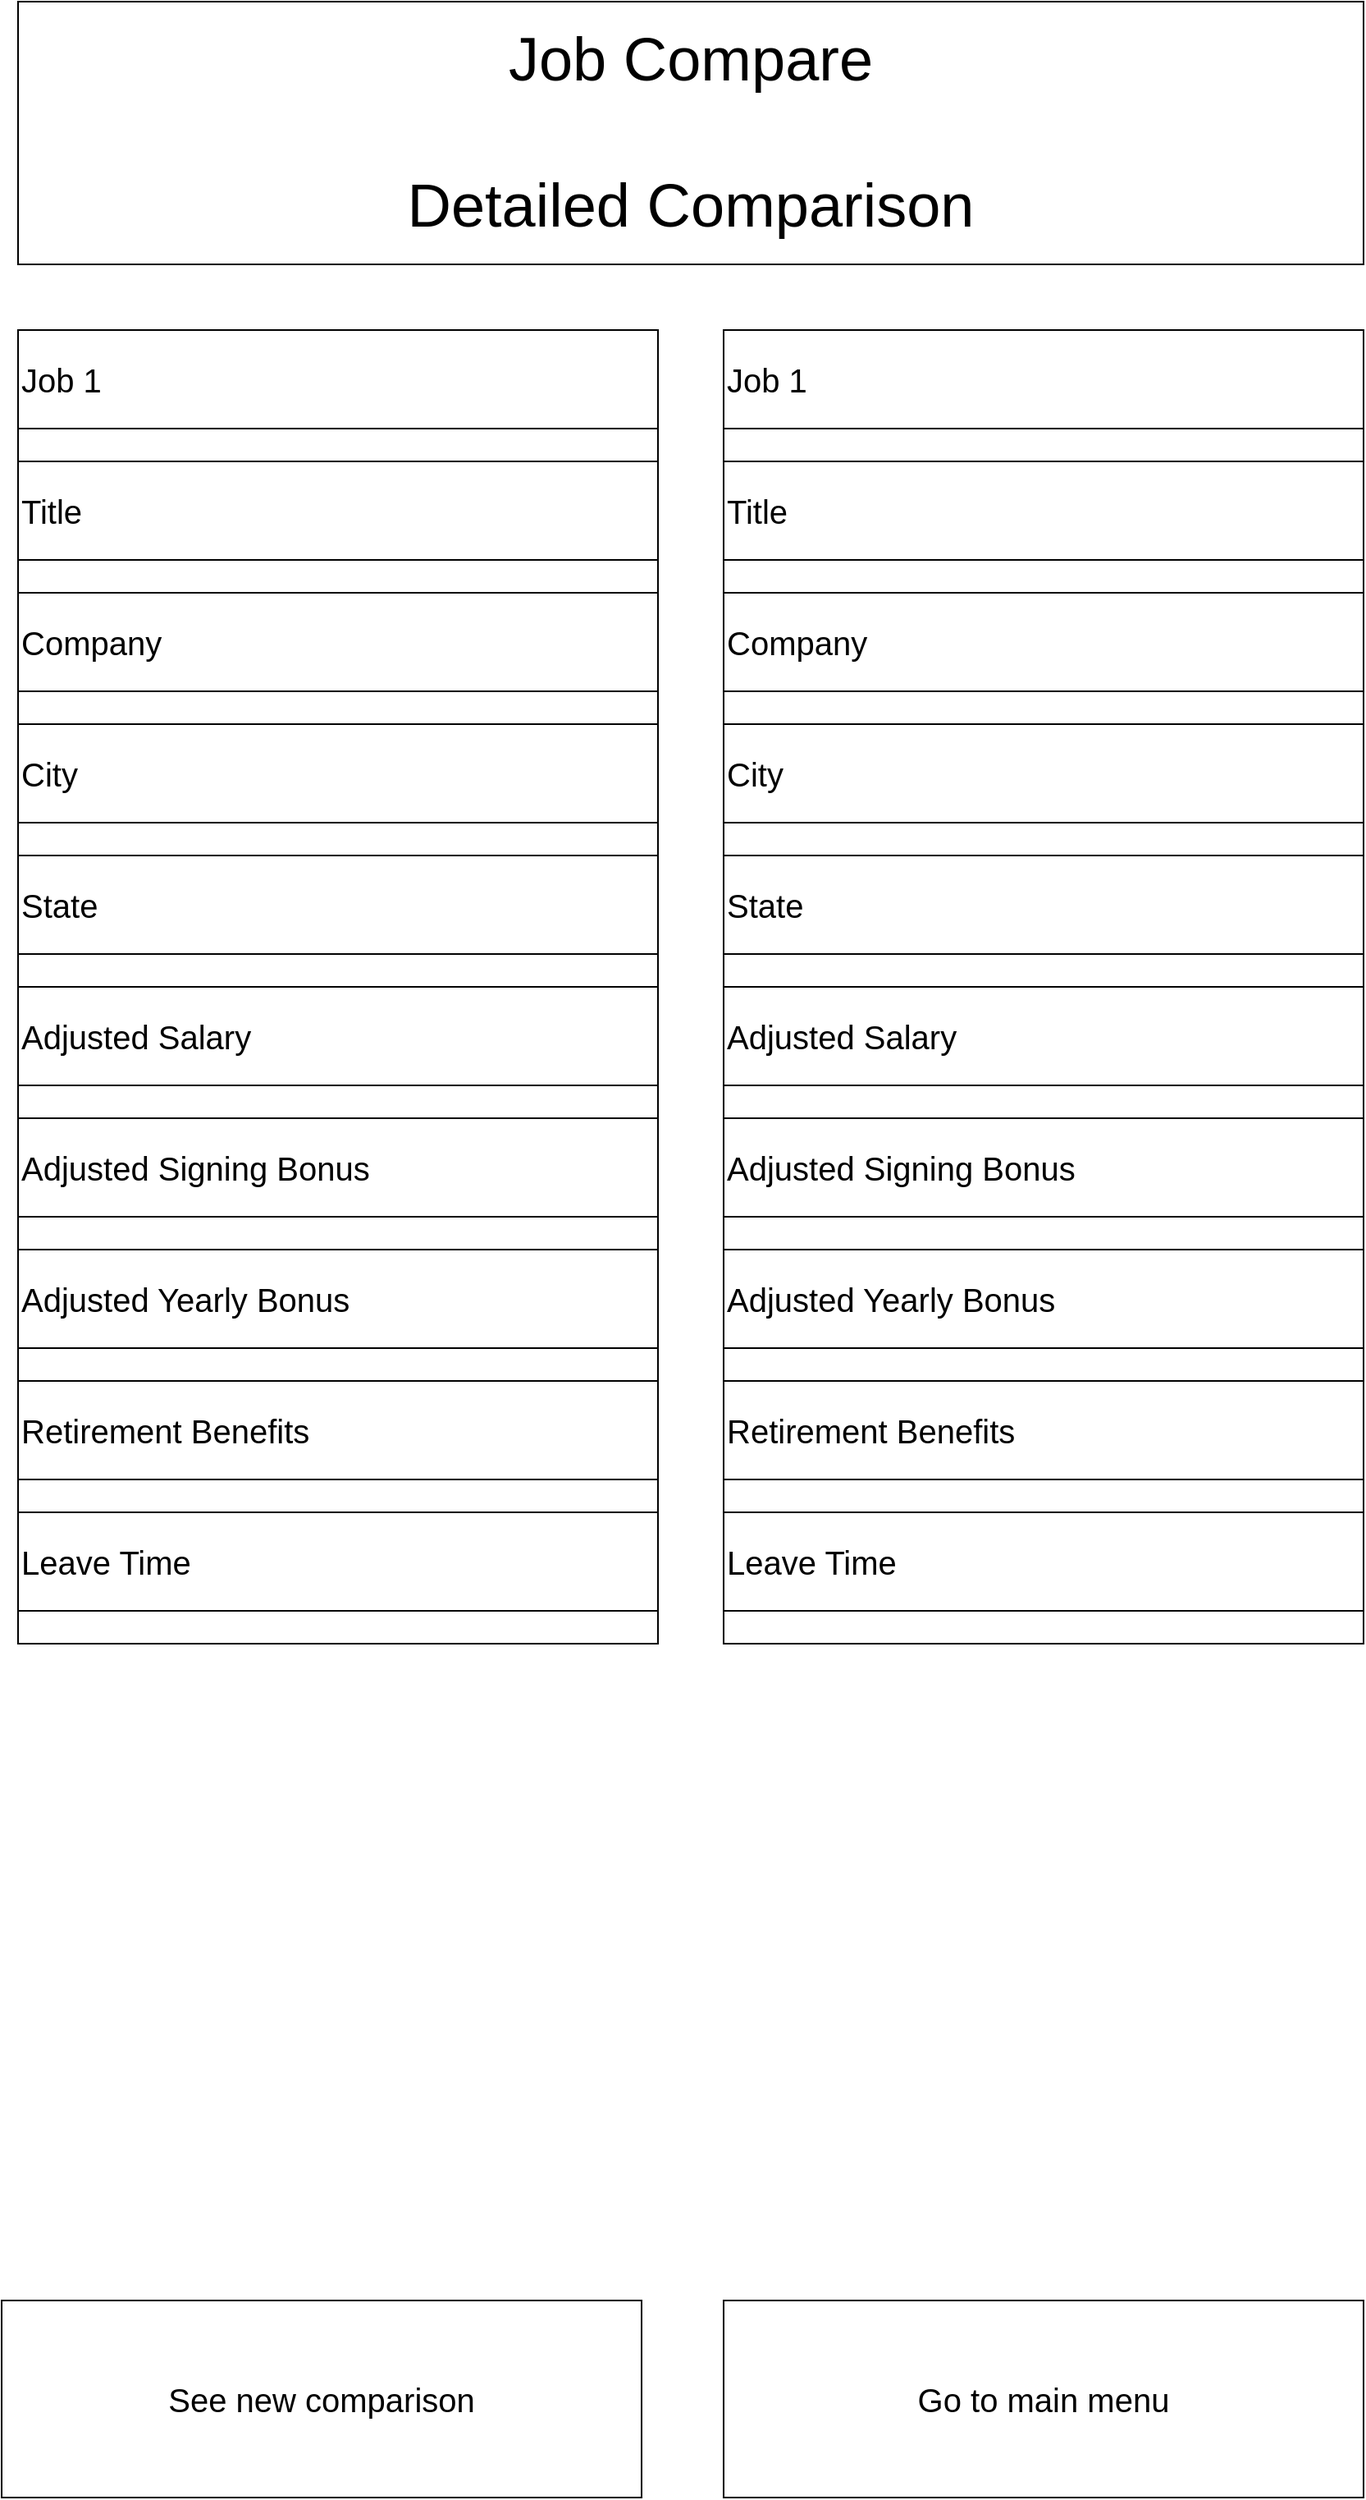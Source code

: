 <mxfile version="13.3.0" type="device"><diagram id="qDWbketH0qs1eZJONCuP" name="Page-1"><mxGraphModel dx="1422" dy="753" grid="1" gridSize="10" guides="1" tooltips="1" connect="1" arrows="1" fold="1" page="1" pageScale="1" pageWidth="900" pageHeight="1600" math="0" shadow="0"><root><mxCell id="0"/><mxCell id="1" parent="0"/><mxCell id="U-6Zs2WmDwUkNQCH_cOZ-13" value="" style="rounded=0;whiteSpace=wrap;html=1;" vertex="1" parent="1"><mxGeometry x="40" y="240" width="390" height="800" as="geometry"/></mxCell><mxCell id="U-6Zs2WmDwUkNQCH_cOZ-1" value="&lt;font style=&quot;font-size: 37px&quot;&gt;Job Compare&lt;br&gt;&lt;br&gt;Detailed Comparison&lt;br&gt;&lt;/font&gt;" style="rounded=0;whiteSpace=wrap;html=1;" vertex="1" parent="1"><mxGeometry x="40" y="40" width="820" height="160" as="geometry"/></mxCell><mxCell id="U-6Zs2WmDwUkNQCH_cOZ-2" value="&lt;font style=&quot;font-size: 20px&quot;&gt;Title&lt;/font&gt;" style="rounded=0;whiteSpace=wrap;html=1;align=left;" vertex="1" parent="1"><mxGeometry x="40" y="320" width="390" height="60" as="geometry"/></mxCell><mxCell id="U-6Zs2WmDwUkNQCH_cOZ-3" value="&lt;font style=&quot;font-size: 20px&quot;&gt;Company&lt;/font&gt;" style="rounded=0;whiteSpace=wrap;html=1;align=left;" vertex="1" parent="1"><mxGeometry x="40" y="400" width="390" height="60" as="geometry"/></mxCell><mxCell id="U-6Zs2WmDwUkNQCH_cOZ-4" value="&lt;font style=&quot;font-size: 20px&quot;&gt;City&lt;/font&gt;" style="rounded=0;whiteSpace=wrap;html=1;align=left;" vertex="1" parent="1"><mxGeometry x="40" y="480" width="390" height="60" as="geometry"/></mxCell><mxCell id="U-6Zs2WmDwUkNQCH_cOZ-5" value="&lt;font style=&quot;font-size: 20px&quot;&gt;State&lt;/font&gt;" style="rounded=0;whiteSpace=wrap;html=1;align=left;" vertex="1" parent="1"><mxGeometry x="40" y="560" width="390" height="60" as="geometry"/></mxCell><mxCell id="U-6Zs2WmDwUkNQCH_cOZ-7" value="&lt;font style=&quot;font-size: 20px&quot;&gt;Adjusted Salary&lt;/font&gt;" style="rounded=0;whiteSpace=wrap;html=1;align=left;" vertex="1" parent="1"><mxGeometry x="40" y="640" width="390" height="60" as="geometry"/></mxCell><mxCell id="U-6Zs2WmDwUkNQCH_cOZ-8" value="&lt;font style=&quot;font-size: 20px&quot;&gt;Adjusted Signing Bonus&lt;/font&gt;" style="rounded=0;whiteSpace=wrap;html=1;align=left;" vertex="1" parent="1"><mxGeometry x="40" y="720" width="390" height="60" as="geometry"/></mxCell><mxCell id="U-6Zs2WmDwUkNQCH_cOZ-9" value="&lt;font style=&quot;font-size: 20px&quot;&gt;Adjusted Yearly Bonus&lt;/font&gt;" style="rounded=0;whiteSpace=wrap;html=1;align=left;" vertex="1" parent="1"><mxGeometry x="40" y="800" width="390" height="60" as="geometry"/></mxCell><mxCell id="U-6Zs2WmDwUkNQCH_cOZ-10" value="&lt;font style=&quot;font-size: 20px&quot;&gt;Retirement Benefits&lt;/font&gt;" style="rounded=0;whiteSpace=wrap;html=1;align=left;" vertex="1" parent="1"><mxGeometry x="40" y="880" width="390" height="60" as="geometry"/></mxCell><mxCell id="U-6Zs2WmDwUkNQCH_cOZ-11" value="&lt;font style=&quot;font-size: 20px&quot;&gt;Leave Time&lt;/font&gt;" style="rounded=0;whiteSpace=wrap;html=1;align=left;" vertex="1" parent="1"><mxGeometry x="40" y="960" width="390" height="60" as="geometry"/></mxCell><mxCell id="U-6Zs2WmDwUkNQCH_cOZ-14" value="&lt;font style=&quot;font-size: 20px&quot;&gt;Job 1&lt;/font&gt;" style="rounded=0;whiteSpace=wrap;html=1;align=left;" vertex="1" parent="1"><mxGeometry x="40" y="240" width="390" height="60" as="geometry"/></mxCell><mxCell id="U-6Zs2WmDwUkNQCH_cOZ-47" value="" style="rounded=0;whiteSpace=wrap;html=1;" vertex="1" parent="1"><mxGeometry x="470" y="240" width="390" height="800" as="geometry"/></mxCell><mxCell id="U-6Zs2WmDwUkNQCH_cOZ-48" value="&lt;font style=&quot;font-size: 20px&quot;&gt;Title&lt;/font&gt;" style="rounded=0;whiteSpace=wrap;html=1;align=left;" vertex="1" parent="1"><mxGeometry x="470" y="320" width="390" height="60" as="geometry"/></mxCell><mxCell id="U-6Zs2WmDwUkNQCH_cOZ-49" value="&lt;font style=&quot;font-size: 20px&quot;&gt;Company&lt;/font&gt;" style="rounded=0;whiteSpace=wrap;html=1;align=left;" vertex="1" parent="1"><mxGeometry x="470" y="400" width="390" height="60" as="geometry"/></mxCell><mxCell id="U-6Zs2WmDwUkNQCH_cOZ-50" value="&lt;font style=&quot;font-size: 20px&quot;&gt;City&lt;/font&gt;" style="rounded=0;whiteSpace=wrap;html=1;align=left;" vertex="1" parent="1"><mxGeometry x="470" y="480" width="390" height="60" as="geometry"/></mxCell><mxCell id="U-6Zs2WmDwUkNQCH_cOZ-51" value="&lt;font style=&quot;font-size: 20px&quot;&gt;State&lt;/font&gt;" style="rounded=0;whiteSpace=wrap;html=1;align=left;" vertex="1" parent="1"><mxGeometry x="470" y="560" width="390" height="60" as="geometry"/></mxCell><mxCell id="U-6Zs2WmDwUkNQCH_cOZ-52" value="&lt;font style=&quot;font-size: 20px&quot;&gt;Adjusted Salary&lt;/font&gt;" style="rounded=0;whiteSpace=wrap;html=1;align=left;" vertex="1" parent="1"><mxGeometry x="470" y="640" width="390" height="60" as="geometry"/></mxCell><mxCell id="U-6Zs2WmDwUkNQCH_cOZ-53" value="&lt;font style=&quot;font-size: 20px&quot;&gt;Adjusted Signing Bonus&lt;/font&gt;" style="rounded=0;whiteSpace=wrap;html=1;align=left;" vertex="1" parent="1"><mxGeometry x="470" y="720" width="390" height="60" as="geometry"/></mxCell><mxCell id="U-6Zs2WmDwUkNQCH_cOZ-54" value="&lt;font style=&quot;font-size: 20px&quot;&gt;Adjusted Yearly Bonus&lt;/font&gt;" style="rounded=0;whiteSpace=wrap;html=1;align=left;" vertex="1" parent="1"><mxGeometry x="470" y="800" width="390" height="60" as="geometry"/></mxCell><mxCell id="U-6Zs2WmDwUkNQCH_cOZ-55" value="&lt;font style=&quot;font-size: 20px&quot;&gt;Retirement Benefits&lt;/font&gt;" style="rounded=0;whiteSpace=wrap;html=1;align=left;" vertex="1" parent="1"><mxGeometry x="470" y="880" width="390" height="60" as="geometry"/></mxCell><mxCell id="U-6Zs2WmDwUkNQCH_cOZ-56" value="&lt;font style=&quot;font-size: 20px&quot;&gt;Leave Time&lt;/font&gt;" style="rounded=0;whiteSpace=wrap;html=1;align=left;" vertex="1" parent="1"><mxGeometry x="470" y="960" width="390" height="60" as="geometry"/></mxCell><mxCell id="U-6Zs2WmDwUkNQCH_cOZ-57" value="&lt;font style=&quot;font-size: 20px&quot;&gt;Job 1&lt;/font&gt;" style="rounded=0;whiteSpace=wrap;html=1;align=left;" vertex="1" parent="1"><mxGeometry x="470" y="240" width="390" height="60" as="geometry"/></mxCell><mxCell id="U-6Zs2WmDwUkNQCH_cOZ-58" value="&lt;span style=&quot;font-size: 20px&quot;&gt;See new comparison&lt;/span&gt;" style="rounded=0;whiteSpace=wrap;html=1;align=center;" vertex="1" parent="1"><mxGeometry x="30" y="1440" width="390" height="120" as="geometry"/></mxCell><mxCell id="U-6Zs2WmDwUkNQCH_cOZ-59" value="&lt;span style=&quot;font-size: 20px&quot;&gt;Go to main menu&lt;/span&gt;" style="rounded=0;whiteSpace=wrap;html=1;align=center;" vertex="1" parent="1"><mxGeometry x="470" y="1440" width="390" height="120" as="geometry"/></mxCell></root></mxGraphModel></diagram></mxfile>